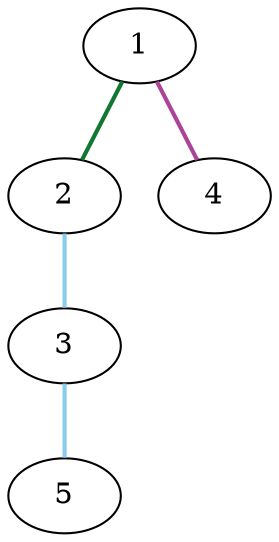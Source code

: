 graph {
	graph [rankdir=BT]
	1
	2
	2 -- 1 [color="#117733" style=bold]
	3
	3 -- 2 [color="#88CCEE" style=bold]
	4
	4 -- 1 [color="#AA4499" style=bold]
	5
	5 -- 3 [color="#88CCEE" style=bold]
}
